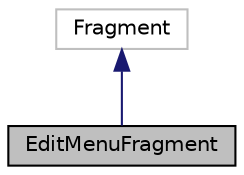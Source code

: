 digraph "EditMenuFragment"
{
 // LATEX_PDF_SIZE
  edge [fontname="Helvetica",fontsize="10",labelfontname="Helvetica",labelfontsize="10"];
  node [fontname="Helvetica",fontsize="10",shape=record];
  Node1 [label="EditMenuFragment",height=0.2,width=0.4,color="black", fillcolor="grey75", style="filled", fontcolor="black",tooltip="Edit Menu Fragment Class."];
  Node2 -> Node1 [dir="back",color="midnightblue",fontsize="10",style="solid"];
  Node2 [label="Fragment",height=0.2,width=0.4,color="grey75", fillcolor="white", style="filled",tooltip=" "];
}
